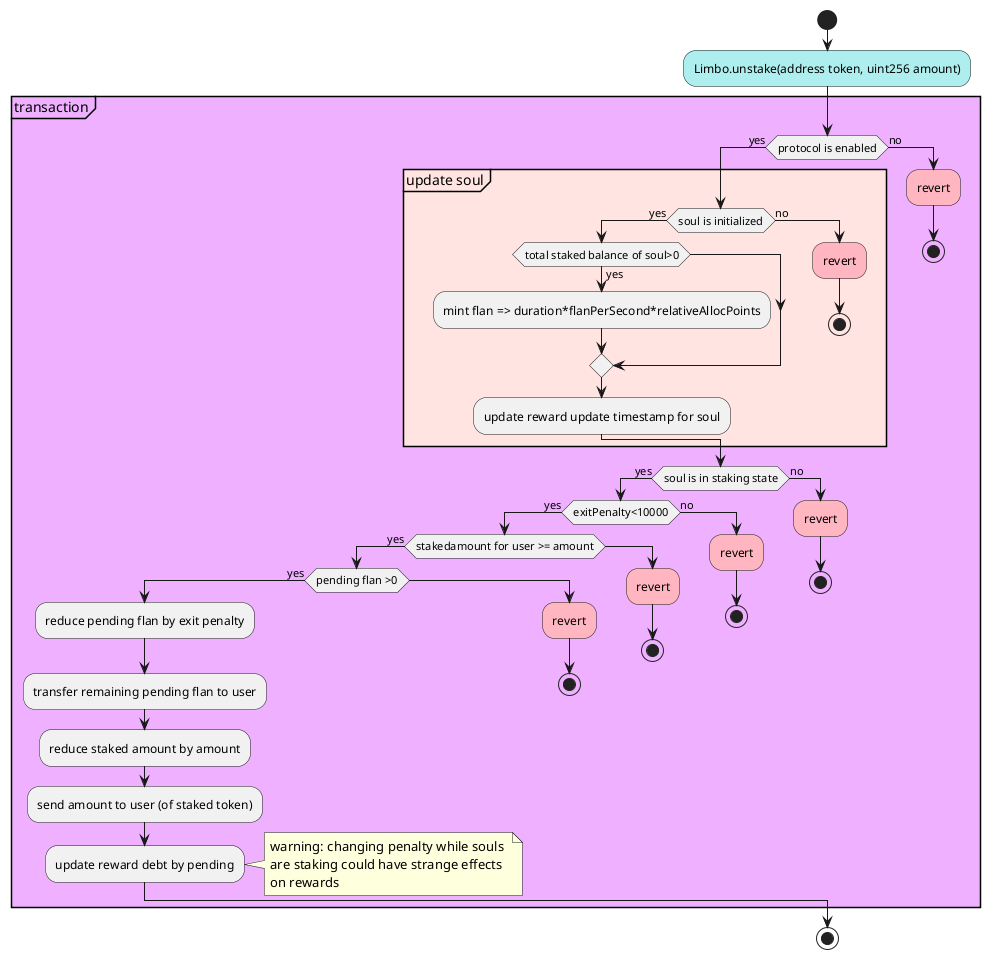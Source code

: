 @startuml
!define yoghurt #eeb0ff
start
#PaleTurquoise:Limbo.unstake(address token, uint256 amount);
partition yoghurt "transaction"{
if(protocol is enabled) then (yes)
    partition #MistyRose "update soul"{
        if(soul is initialized) then (yes)
            if(total staked balance of soul>0) then(yes)
                :mint flan => duration*flanPerSecond*relativeAllocPoints;
            endif
            :update reward update timestamp for soul;
        else (no)
            #lightpink:revert;
            stop
        endif
    }
    if(soul is in staking state) then (yes)
        if(exitPenalty<10000) then(yes)
            if(stakedamount for user >= amount) then(yes)
                if(pending flan >0) then(yes)
                :reduce pending flan by exit penalty;
                :transfer remaining pending flan to user;
                :reduce staked amount by amount;
                :send amount to user (of staked token);
                :update reward debt by pending; 
                note right
                    warning: changing penalty while souls 
                    are staking could have strange effects
                    on rewards
                end note
                else
                    #lightpink:revert;
                    stop
                endif
            else
                #lightpink:revert;
                stop
            endif
        else (no)
            #lightpink:revert;
            stop
        endif
    else (no)
        #lightpink:revert;
        stop
    endif
else (no)
    #lightpink:revert;
    stop
endif
}
stop
@enduml